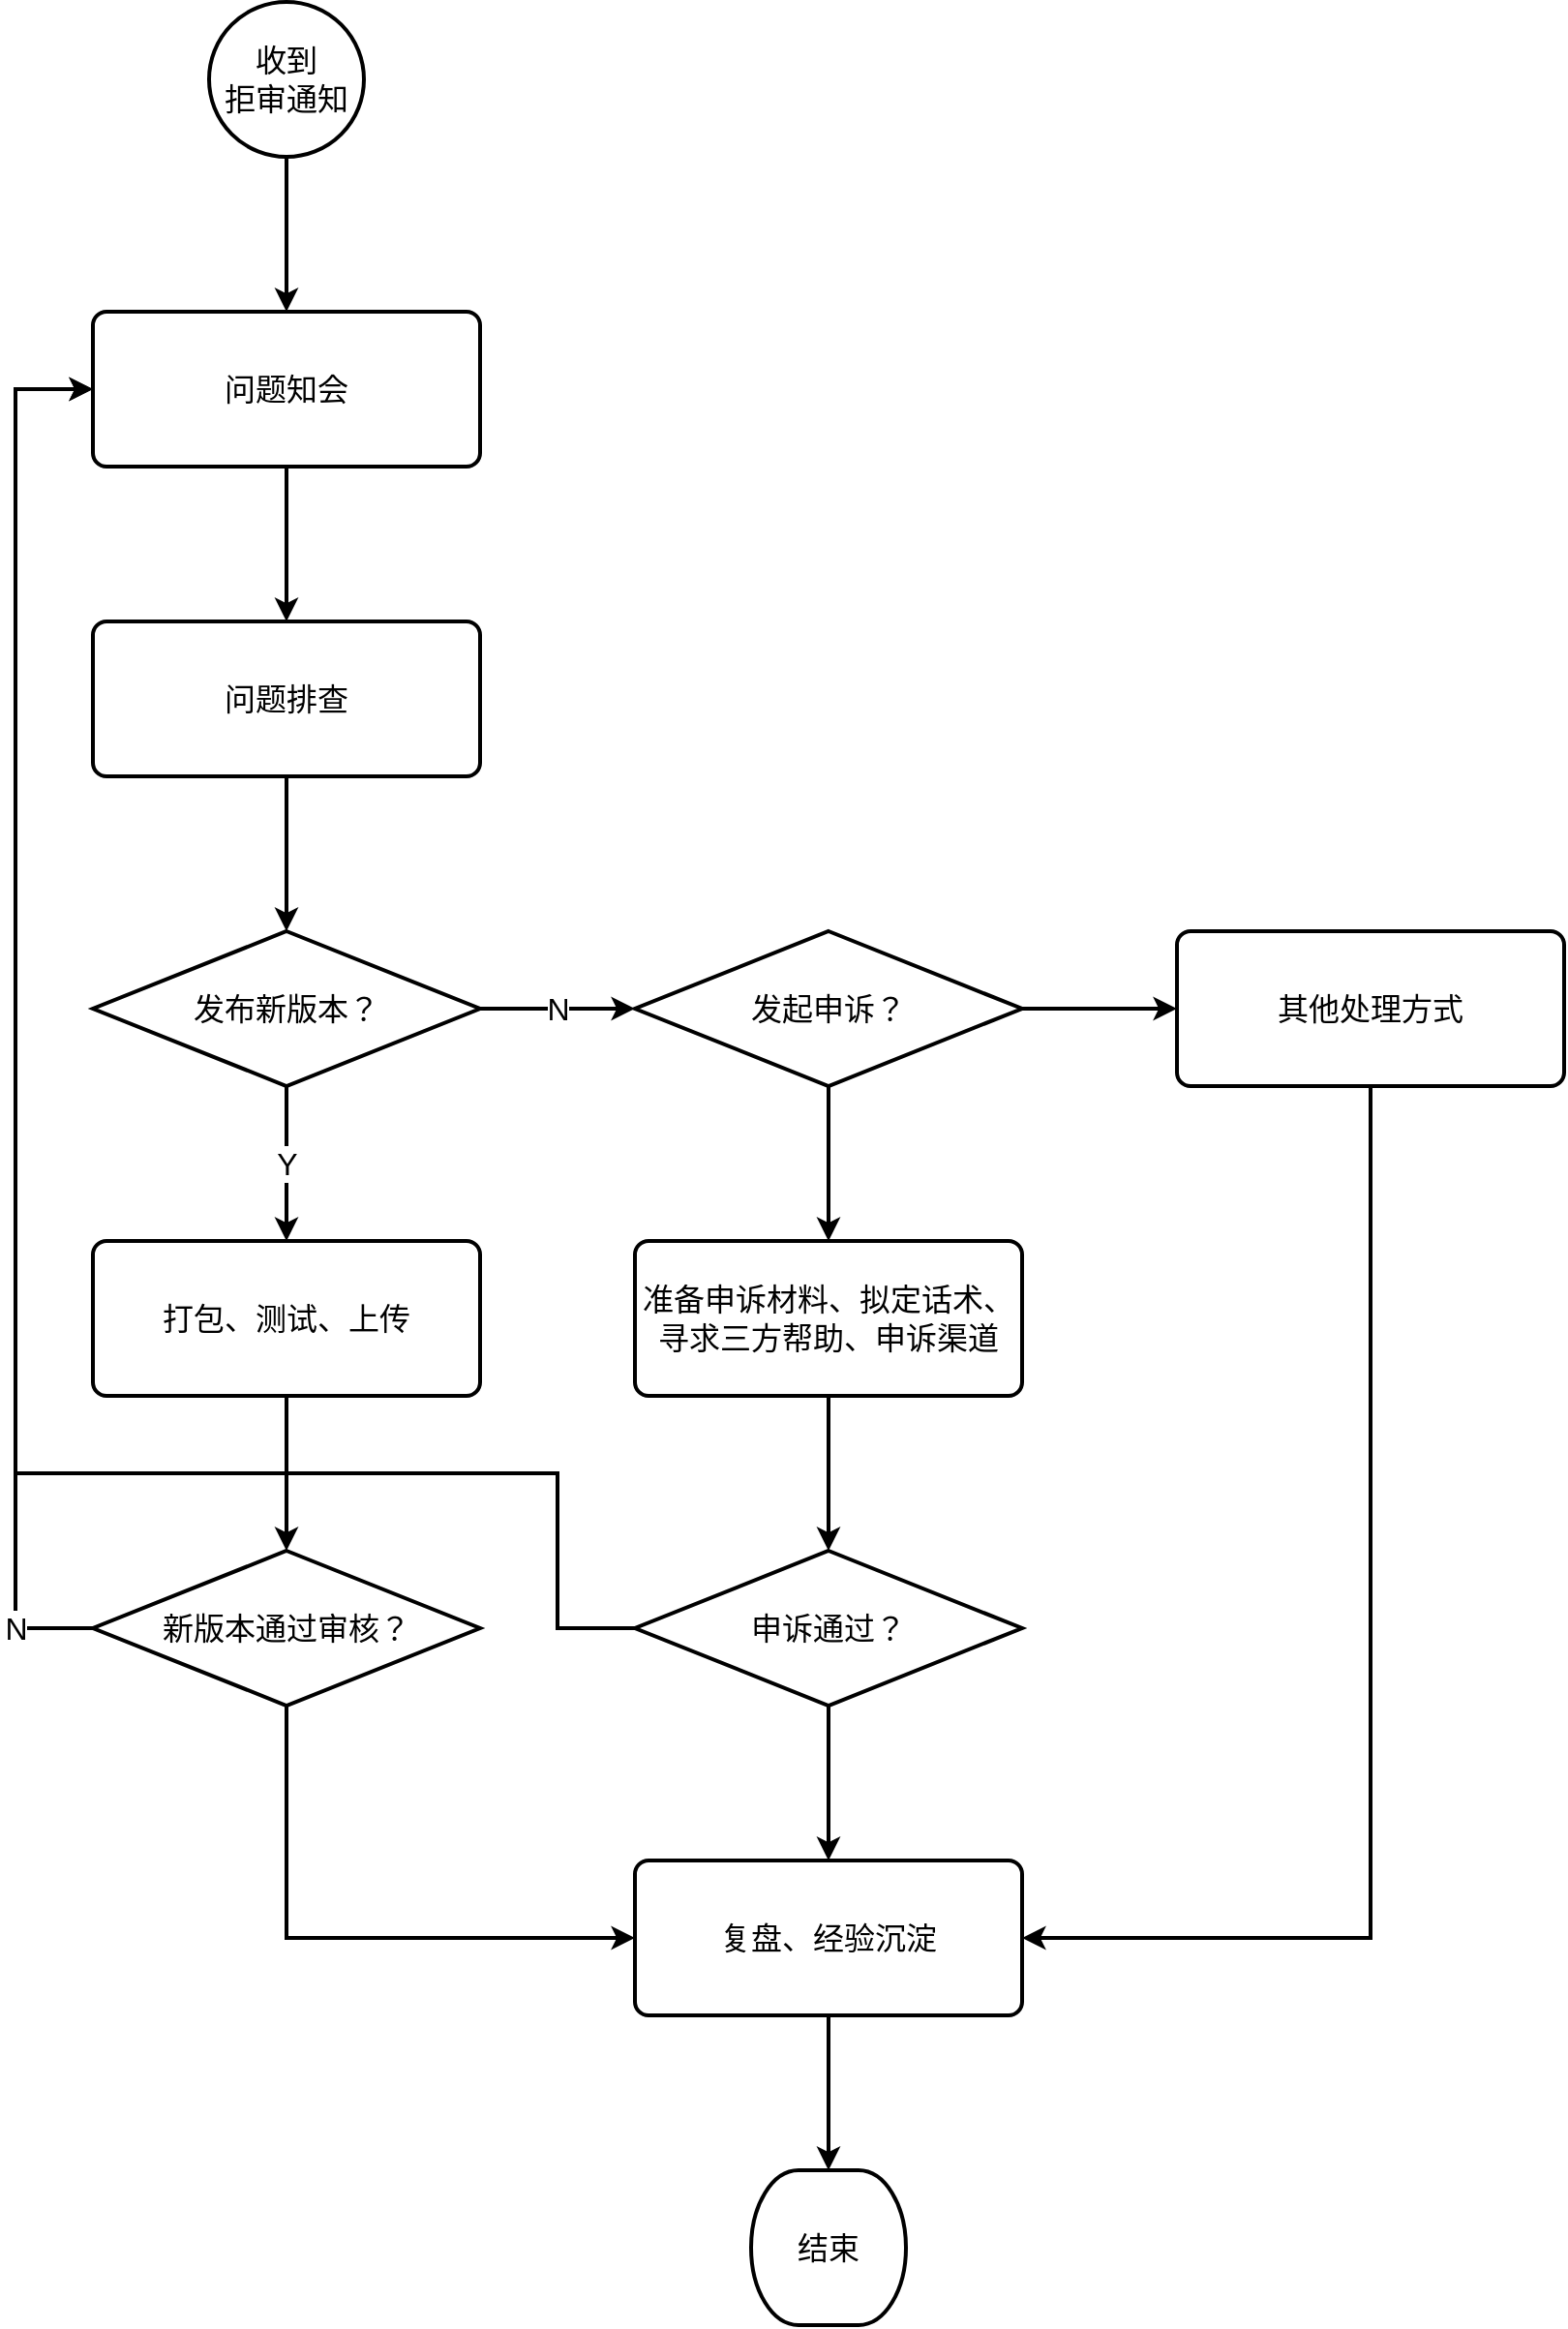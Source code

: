 <mxfile version="20.4.1" type="github"><diagram id="jCb1LplAAITjCqNHAyKI" name="第 1 页"><mxGraphModel dx="3015" dy="1172" grid="1" gridSize="10" guides="1" tooltips="1" connect="1" arrows="1" fold="1" page="1" pageScale="1" pageWidth="827" pageHeight="1169" math="0" shadow="0"><root><mxCell id="0"/><mxCell id="1" parent="0"/><mxCell id="isexqEFvIKKZqzOHosaW-24" style="edgeStyle=orthogonalEdgeStyle;rounded=0;orthogonalLoop=1;jettySize=auto;html=1;exitX=0;exitY=0.5;exitDx=0;exitDy=0;exitPerimeter=0;strokeWidth=2;fontSize=16;" edge="1" parent="1" source="isexqEFvIKKZqzOHosaW-21" target="isexqEFvIKKZqzOHosaW-3"><mxGeometry relative="1" as="geometry"><Array as="points"><mxPoint x="280" y="920"/><mxPoint x="280" y="840"/><mxPoint y="840"/><mxPoint y="280"/></Array></mxGeometry></mxCell><mxCell id="isexqEFvIKKZqzOHosaW-4" style="edgeStyle=orthogonalEdgeStyle;rounded=0;orthogonalLoop=1;jettySize=auto;html=1;exitX=0.5;exitY=1;exitDx=0;exitDy=0;exitPerimeter=0;entryX=0.5;entryY=0;entryDx=0;entryDy=0;fontSize=16;strokeWidth=2;" edge="1" parent="1" source="isexqEFvIKKZqzOHosaW-2" target="isexqEFvIKKZqzOHosaW-3"><mxGeometry relative="1" as="geometry"/></mxCell><mxCell id="isexqEFvIKKZqzOHosaW-2" value="收到&lt;br&gt;拒审通知" style="strokeWidth=2;html=1;shape=mxgraph.flowchart.start_2;whiteSpace=wrap;fontSize=16;fillColor=none;" vertex="1" parent="1"><mxGeometry x="100" y="80" width="80" height="80" as="geometry"/></mxCell><mxCell id="isexqEFvIKKZqzOHosaW-6" style="edgeStyle=orthogonalEdgeStyle;rounded=0;orthogonalLoop=1;jettySize=auto;html=1;exitX=0.5;exitY=1;exitDx=0;exitDy=0;entryX=0.5;entryY=0;entryDx=0;entryDy=0;strokeWidth=2;fontSize=16;" edge="1" parent="1" source="isexqEFvIKKZqzOHosaW-3" target="isexqEFvIKKZqzOHosaW-5"><mxGeometry relative="1" as="geometry"/></mxCell><mxCell id="isexqEFvIKKZqzOHosaW-3" value="问题知会" style="rounded=1;whiteSpace=wrap;html=1;absoluteArcSize=1;arcSize=14;strokeWidth=2;fontSize=16;fillColor=none;" vertex="1" parent="1"><mxGeometry x="40" y="240" width="200" height="80" as="geometry"/></mxCell><mxCell id="isexqEFvIKKZqzOHosaW-8" style="edgeStyle=orthogonalEdgeStyle;rounded=0;orthogonalLoop=1;jettySize=auto;html=1;exitX=0.5;exitY=1;exitDx=0;exitDy=0;entryX=0.5;entryY=0;entryDx=0;entryDy=0;entryPerimeter=0;strokeWidth=2;fontSize=16;" edge="1" parent="1" source="isexqEFvIKKZqzOHosaW-5" target="isexqEFvIKKZqzOHosaW-7"><mxGeometry relative="1" as="geometry"/></mxCell><mxCell id="isexqEFvIKKZqzOHosaW-5" value="问题排查" style="rounded=1;whiteSpace=wrap;html=1;absoluteArcSize=1;arcSize=14;strokeWidth=2;fontSize=16;fillColor=none;" vertex="1" parent="1"><mxGeometry x="40" y="400" width="200" height="80" as="geometry"/></mxCell><mxCell id="isexqEFvIKKZqzOHosaW-10" value="N" style="edgeStyle=orthogonalEdgeStyle;rounded=0;orthogonalLoop=1;jettySize=auto;html=1;exitX=1;exitY=0.5;exitDx=0;exitDy=0;exitPerimeter=0;strokeWidth=2;fontSize=16;" edge="1" parent="1" source="isexqEFvIKKZqzOHosaW-7" target="isexqEFvIKKZqzOHosaW-11"><mxGeometry relative="1" as="geometry"><mxPoint x="320" y="600" as="targetPoint"/></mxGeometry></mxCell><mxCell id="isexqEFvIKKZqzOHosaW-15" value="Y" style="edgeStyle=orthogonalEdgeStyle;rounded=0;orthogonalLoop=1;jettySize=auto;html=1;exitX=0.5;exitY=1;exitDx=0;exitDy=0;exitPerimeter=0;entryX=0.5;entryY=0;entryDx=0;entryDy=0;strokeWidth=2;fontSize=16;" edge="1" parent="1" source="isexqEFvIKKZqzOHosaW-7" target="isexqEFvIKKZqzOHosaW-14"><mxGeometry relative="1" as="geometry"/></mxCell><mxCell id="isexqEFvIKKZqzOHosaW-7" value="发布新版本？" style="strokeWidth=2;html=1;shape=mxgraph.flowchart.decision;whiteSpace=wrap;fontSize=16;fillColor=none;" vertex="1" parent="1"><mxGeometry x="40" y="560" width="200" height="80" as="geometry"/></mxCell><mxCell id="isexqEFvIKKZqzOHosaW-13" style="edgeStyle=orthogonalEdgeStyle;rounded=0;orthogonalLoop=1;jettySize=auto;html=1;exitX=1;exitY=0.5;exitDx=0;exitDy=0;exitPerimeter=0;entryX=0;entryY=0.5;entryDx=0;entryDy=0;strokeWidth=2;fontSize=16;" edge="1" parent="1" source="isexqEFvIKKZqzOHosaW-11" target="isexqEFvIKKZqzOHosaW-12"><mxGeometry relative="1" as="geometry"/></mxCell><mxCell id="isexqEFvIKKZqzOHosaW-20" style="edgeStyle=orthogonalEdgeStyle;rounded=0;orthogonalLoop=1;jettySize=auto;html=1;exitX=0.5;exitY=1;exitDx=0;exitDy=0;exitPerimeter=0;entryX=0.5;entryY=0;entryDx=0;entryDy=0;strokeWidth=2;fontSize=16;" edge="1" parent="1" source="isexqEFvIKKZqzOHosaW-11" target="isexqEFvIKKZqzOHosaW-19"><mxGeometry relative="1" as="geometry"/></mxCell><mxCell id="isexqEFvIKKZqzOHosaW-11" value="发起申诉？" style="strokeWidth=2;html=1;shape=mxgraph.flowchart.decision;whiteSpace=wrap;fontSize=16;fillColor=none;" vertex="1" parent="1"><mxGeometry x="320" y="560" width="200" height="80" as="geometry"/></mxCell><mxCell id="isexqEFvIKKZqzOHosaW-28" style="edgeStyle=orthogonalEdgeStyle;rounded=0;orthogonalLoop=1;jettySize=auto;html=1;exitX=0.5;exitY=1;exitDx=0;exitDy=0;entryX=1;entryY=0.5;entryDx=0;entryDy=0;strokeWidth=2;fontSize=16;" edge="1" parent="1" source="isexqEFvIKKZqzOHosaW-12" target="isexqEFvIKKZqzOHosaW-25"><mxGeometry relative="1" as="geometry"/></mxCell><mxCell id="isexqEFvIKKZqzOHosaW-12" value="其他处理方式" style="rounded=1;whiteSpace=wrap;html=1;absoluteArcSize=1;arcSize=14;strokeWidth=2;fontSize=16;fillColor=none;" vertex="1" parent="1"><mxGeometry x="600" y="560" width="200" height="80" as="geometry"/></mxCell><mxCell id="isexqEFvIKKZqzOHosaW-17" style="edgeStyle=orthogonalEdgeStyle;rounded=0;orthogonalLoop=1;jettySize=auto;html=1;exitX=0.5;exitY=1;exitDx=0;exitDy=0;entryX=0.5;entryY=0;entryDx=0;entryDy=0;entryPerimeter=0;strokeWidth=2;fontSize=16;" edge="1" parent="1" source="isexqEFvIKKZqzOHosaW-14" target="isexqEFvIKKZqzOHosaW-16"><mxGeometry relative="1" as="geometry"/></mxCell><mxCell id="isexqEFvIKKZqzOHosaW-14" value="打包、测试、上传" style="rounded=1;whiteSpace=wrap;html=1;absoluteArcSize=1;arcSize=14;strokeWidth=2;fontSize=16;fillColor=none;" vertex="1" parent="1"><mxGeometry x="40" y="720" width="200" height="80" as="geometry"/></mxCell><mxCell id="isexqEFvIKKZqzOHosaW-18" value="N" style="edgeStyle=orthogonalEdgeStyle;rounded=0;orthogonalLoop=1;jettySize=auto;html=1;exitX=0;exitY=0.5;exitDx=0;exitDy=0;exitPerimeter=0;entryX=0;entryY=0.5;entryDx=0;entryDy=0;strokeWidth=2;fontSize=16;" edge="1" parent="1" source="isexqEFvIKKZqzOHosaW-16" target="isexqEFvIKKZqzOHosaW-3"><mxGeometry x="-0.889" relative="1" as="geometry"><Array as="points"><mxPoint y="920"/><mxPoint y="280"/></Array><mxPoint as="offset"/></mxGeometry></mxCell><mxCell id="isexqEFvIKKZqzOHosaW-26" style="edgeStyle=orthogonalEdgeStyle;rounded=0;orthogonalLoop=1;jettySize=auto;html=1;exitX=0.5;exitY=1;exitDx=0;exitDy=0;exitPerimeter=0;entryX=0;entryY=0.5;entryDx=0;entryDy=0;strokeWidth=2;fontSize=16;" edge="1" parent="1" source="isexqEFvIKKZqzOHosaW-16" target="isexqEFvIKKZqzOHosaW-25"><mxGeometry relative="1" as="geometry"/></mxCell><mxCell id="isexqEFvIKKZqzOHosaW-16" value="新版本通过审核？" style="strokeWidth=2;html=1;shape=mxgraph.flowchart.decision;whiteSpace=wrap;fontSize=16;fillColor=none;" vertex="1" parent="1"><mxGeometry x="40" y="880" width="200" height="80" as="geometry"/></mxCell><mxCell id="isexqEFvIKKZqzOHosaW-23" style="edgeStyle=orthogonalEdgeStyle;rounded=0;orthogonalLoop=1;jettySize=auto;html=1;exitX=0.5;exitY=1;exitDx=0;exitDy=0;entryX=0.5;entryY=0;entryDx=0;entryDy=0;entryPerimeter=0;strokeWidth=2;fontSize=16;" edge="1" parent="1" source="isexqEFvIKKZqzOHosaW-19" target="isexqEFvIKKZqzOHosaW-21"><mxGeometry relative="1" as="geometry"/></mxCell><mxCell id="isexqEFvIKKZqzOHosaW-19" value="准备申诉材料、拟定话术、寻求三方帮助、申诉渠道" style="rounded=1;whiteSpace=wrap;html=1;absoluteArcSize=1;arcSize=14;strokeWidth=2;fontSize=16;fillColor=none;" vertex="1" parent="1"><mxGeometry x="320" y="720" width="200" height="80" as="geometry"/></mxCell><mxCell id="isexqEFvIKKZqzOHosaW-27" style="edgeStyle=orthogonalEdgeStyle;rounded=0;orthogonalLoop=1;jettySize=auto;html=1;exitX=0.5;exitY=1;exitDx=0;exitDy=0;exitPerimeter=0;entryX=0.5;entryY=0;entryDx=0;entryDy=0;strokeWidth=2;fontSize=16;" edge="1" parent="1" source="isexqEFvIKKZqzOHosaW-21" target="isexqEFvIKKZqzOHosaW-25"><mxGeometry relative="1" as="geometry"/></mxCell><mxCell id="isexqEFvIKKZqzOHosaW-21" value="申诉通过？" style="strokeWidth=2;html=1;shape=mxgraph.flowchart.decision;whiteSpace=wrap;fontSize=16;fillColor=none;" vertex="1" parent="1"><mxGeometry x="320" y="880" width="200" height="80" as="geometry"/></mxCell><mxCell id="isexqEFvIKKZqzOHosaW-30" style="edgeStyle=orthogonalEdgeStyle;rounded=0;orthogonalLoop=1;jettySize=auto;html=1;exitX=0.5;exitY=1;exitDx=0;exitDy=0;entryX=0.5;entryY=0;entryDx=0;entryDy=0;entryPerimeter=0;strokeWidth=2;fontSize=16;" edge="1" parent="1" source="isexqEFvIKKZqzOHosaW-25" target="isexqEFvIKKZqzOHosaW-29"><mxGeometry relative="1" as="geometry"/></mxCell><mxCell id="isexqEFvIKKZqzOHosaW-25" value="复盘、经验沉淀" style="rounded=1;whiteSpace=wrap;html=1;absoluteArcSize=1;arcSize=14;strokeWidth=2;fontSize=16;fillColor=none;" vertex="1" parent="1"><mxGeometry x="320" y="1040" width="200" height="80" as="geometry"/></mxCell><mxCell id="isexqEFvIKKZqzOHosaW-29" value="结束" style="strokeWidth=2;html=1;shape=mxgraph.flowchart.terminator;whiteSpace=wrap;fontSize=16;fillColor=none;" vertex="1" parent="1"><mxGeometry x="380" y="1200" width="80" height="80" as="geometry"/></mxCell></root></mxGraphModel></diagram></mxfile>